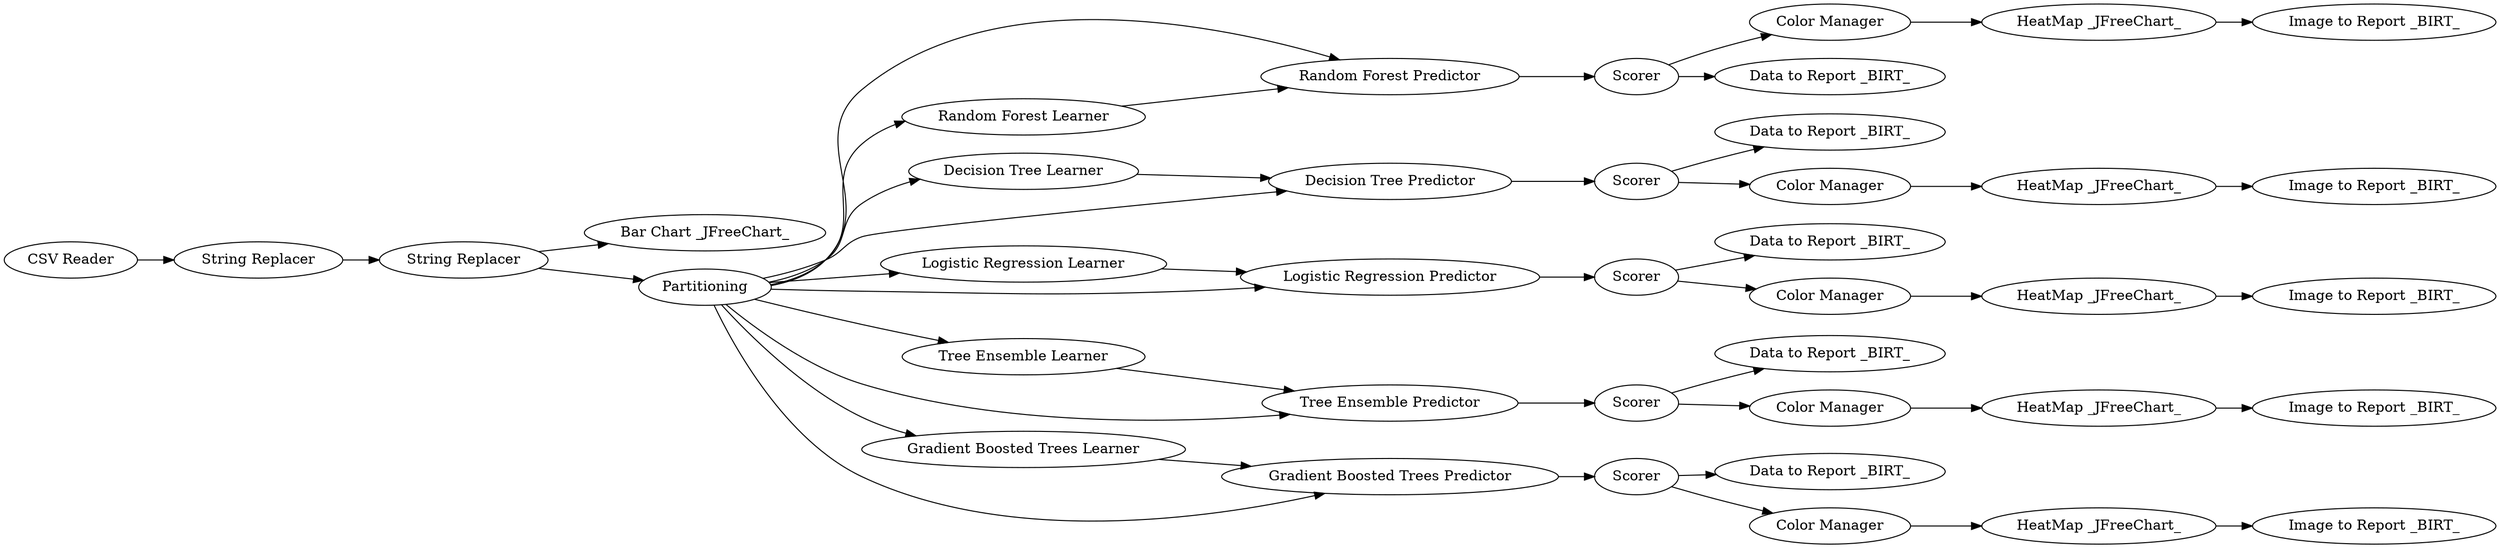 digraph {
	"5193889049369831830_7" [label="Random Forest Predictor"]
	"5193889049369831830_15" [label=Scorer]
	"5193889049369831830_44" [label="Data to Report _BIRT_"]
	"5193889049369831830_28" [label="Decision Tree Learner"]
	"5193889049369831830_62" [label="Bar Chart _JFreeChart_"]
	"5193889049369831830_39" [label="String Replacer"]
	"5193889049369831830_40" [label="String Replacer"]
	"5193889049369831830_25" [label=Scorer]
	"5193889049369831830_61" [label="HeatMap _JFreeChart_"]
	"5193889049369831830_47" [label="Color Manager"]
	"5193889049369831830_1" [label="CSV Reader"]
	"5193889049369831830_60" [label="HeatMap _JFreeChart_"]
	"5193889049369831830_48" [label="Image to Report _BIRT_"]
	"5193889049369831830_27" [label="Logistic Regression Learner"]
	"5193889049369831830_59" [label="HeatMap _JFreeChart_"]
	"5193889049369831830_22" [label=Scorer]
	"5193889049369831830_14" [label="Decision Tree Predictor"]
	"5193889049369831830_42" [label="Data to Report _BIRT_"]
	"5193889049369831830_43" [label="Data to Report _BIRT_"]
	"5193889049369831830_51" [label="HeatMap _JFreeChart_"]
	"5193889049369831830_54" [label="Image to Report _BIRT_"]
	"5193889049369831830_41" [label="Data to Report _BIRT_"]
	"5193889049369831830_17" [label="Tree Ensemble Learner"]
	"5193889049369831830_18" [label="Tree Ensemble Predictor"]
	"5193889049369831830_20" [label="Gradient Boosted Trees Learner"]
	"5193889049369831830_57" [label="Color Manager"]
	"5193889049369831830_4" [label=Partitioning]
	"5193889049369831830_19" [label=Scorer]
	"5193889049369831830_26" [label="Logistic Regression Predictor"]
	"5193889049369831830_53" [label="Image to Report _BIRT_"]
	"5193889049369831830_45" [label="Data to Report _BIRT_"]
	"5193889049369831830_8" [label=Scorer]
	"5193889049369831830_55" [label="Image to Report _BIRT_"]
	"5193889049369831830_56" [label="Color Manager"]
	"5193889049369831830_21" [label="Gradient Boosted Trees Predictor"]
	"5193889049369831830_58" [label="Color Manager"]
	"5193889049369831830_6" [label="Random Forest Learner"]
	"5193889049369831830_50" [label="Color Manager"]
	"5193889049369831830_49" [label="HeatMap _JFreeChart_"]
	"5193889049369831830_52" [label="Image to Report _BIRT_"]
	"5193889049369831830_59" -> "5193889049369831830_53"
	"5193889049369831830_8" -> "5193889049369831830_41"
	"5193889049369831830_19" -> "5193889049369831830_42"
	"5193889049369831830_7" -> "5193889049369831830_8"
	"5193889049369831830_27" -> "5193889049369831830_26"
	"5193889049369831830_14" -> "5193889049369831830_15"
	"5193889049369831830_22" -> "5193889049369831830_57"
	"5193889049369831830_22" -> "5193889049369831830_43"
	"5193889049369831830_4" -> "5193889049369831830_20"
	"5193889049369831830_39" -> "5193889049369831830_4"
	"5193889049369831830_51" -> "5193889049369831830_52"
	"5193889049369831830_4" -> "5193889049369831830_28"
	"5193889049369831830_50" -> "5193889049369831830_51"
	"5193889049369831830_4" -> "5193889049369831830_6"
	"5193889049369831830_4" -> "5193889049369831830_26"
	"5193889049369831830_4" -> "5193889049369831830_17"
	"5193889049369831830_25" -> "5193889049369831830_58"
	"5193889049369831830_19" -> "5193889049369831830_56"
	"5193889049369831830_26" -> "5193889049369831830_25"
	"5193889049369831830_61" -> "5193889049369831830_55"
	"5193889049369831830_20" -> "5193889049369831830_21"
	"5193889049369831830_21" -> "5193889049369831830_22"
	"5193889049369831830_4" -> "5193889049369831830_21"
	"5193889049369831830_18" -> "5193889049369831830_19"
	"5193889049369831830_40" -> "5193889049369831830_39"
	"5193889049369831830_25" -> "5193889049369831830_44"
	"5193889049369831830_47" -> "5193889049369831830_49"
	"5193889049369831830_15" -> "5193889049369831830_50"
	"5193889049369831830_1" -> "5193889049369831830_40"
	"5193889049369831830_60" -> "5193889049369831830_54"
	"5193889049369831830_49" -> "5193889049369831830_48"
	"5193889049369831830_17" -> "5193889049369831830_18"
	"5193889049369831830_4" -> "5193889049369831830_27"
	"5193889049369831830_4" -> "5193889049369831830_14"
	"5193889049369831830_58" -> "5193889049369831830_61"
	"5193889049369831830_39" -> "5193889049369831830_62"
	"5193889049369831830_8" -> "5193889049369831830_47"
	"5193889049369831830_6" -> "5193889049369831830_7"
	"5193889049369831830_15" -> "5193889049369831830_45"
	"5193889049369831830_4" -> "5193889049369831830_18"
	"5193889049369831830_28" -> "5193889049369831830_14"
	"5193889049369831830_4" -> "5193889049369831830_7"
	"5193889049369831830_56" -> "5193889049369831830_59"
	"5193889049369831830_57" -> "5193889049369831830_60"
	rankdir=LR
}
